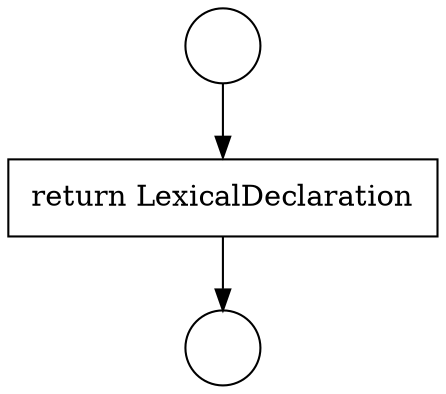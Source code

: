 digraph {
  node5218 [shape=circle label=" " color="black" fillcolor="white" style=filled]
  node5220 [shape=none, margin=0, label=<<font color="black">
    <table border="0" cellborder="1" cellspacing="0" cellpadding="10">
      <tr><td align="left">return LexicalDeclaration</td></tr>
    </table>
  </font>> color="black" fillcolor="white" style=filled]
  node5219 [shape=circle label=" " color="black" fillcolor="white" style=filled]
  node5218 -> node5220 [ color="black"]
  node5220 -> node5219 [ color="black"]
}
